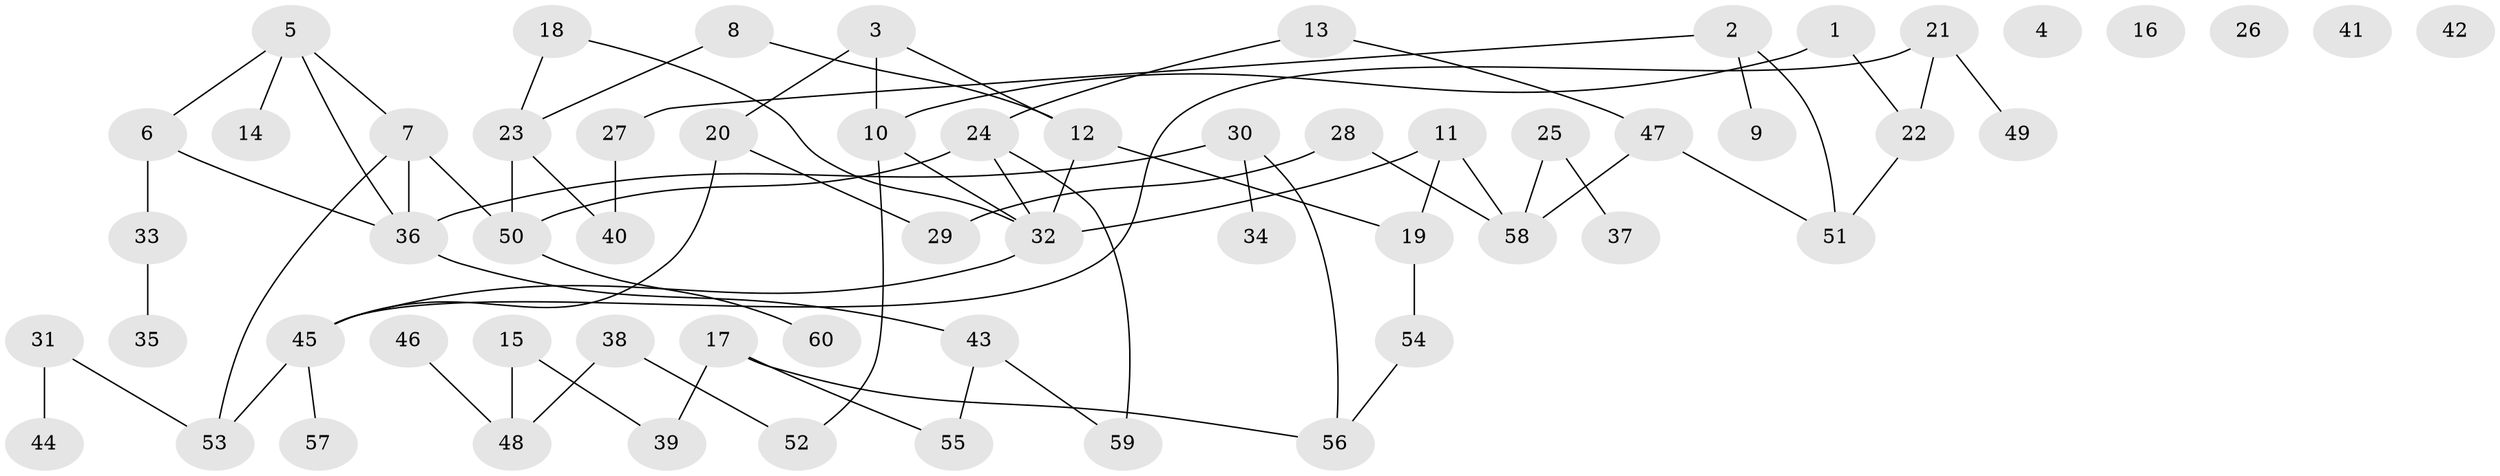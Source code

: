 // coarse degree distribution, {3: 0.2619047619047619, 2: 0.2619047619047619, 4: 0.14285714285714285, 0: 0.11904761904761904, 6: 0.047619047619047616, 1: 0.14285714285714285, 9: 0.023809523809523808}
// Generated by graph-tools (version 1.1) at 2025/23/03/03/25 07:23:25]
// undirected, 60 vertices, 71 edges
graph export_dot {
graph [start="1"]
  node [color=gray90,style=filled];
  1;
  2;
  3;
  4;
  5;
  6;
  7;
  8;
  9;
  10;
  11;
  12;
  13;
  14;
  15;
  16;
  17;
  18;
  19;
  20;
  21;
  22;
  23;
  24;
  25;
  26;
  27;
  28;
  29;
  30;
  31;
  32;
  33;
  34;
  35;
  36;
  37;
  38;
  39;
  40;
  41;
  42;
  43;
  44;
  45;
  46;
  47;
  48;
  49;
  50;
  51;
  52;
  53;
  54;
  55;
  56;
  57;
  58;
  59;
  60;
  1 -- 10;
  1 -- 22;
  2 -- 9;
  2 -- 27;
  2 -- 51;
  3 -- 10;
  3 -- 12;
  3 -- 20;
  5 -- 6;
  5 -- 7;
  5 -- 14;
  5 -- 36;
  6 -- 33;
  6 -- 36;
  7 -- 36;
  7 -- 50;
  7 -- 53;
  8 -- 12;
  8 -- 23;
  10 -- 32;
  10 -- 52;
  11 -- 19;
  11 -- 32;
  11 -- 58;
  12 -- 19;
  12 -- 32;
  13 -- 24;
  13 -- 47;
  15 -- 39;
  15 -- 48;
  17 -- 39;
  17 -- 55;
  17 -- 56;
  18 -- 23;
  18 -- 32;
  19 -- 54;
  20 -- 29;
  20 -- 45;
  21 -- 22;
  21 -- 45;
  21 -- 49;
  22 -- 51;
  23 -- 40;
  23 -- 50;
  24 -- 32;
  24 -- 50;
  24 -- 59;
  25 -- 37;
  25 -- 58;
  27 -- 40;
  28 -- 29;
  28 -- 58;
  30 -- 34;
  30 -- 36;
  30 -- 56;
  31 -- 44;
  31 -- 53;
  32 -- 45;
  33 -- 35;
  36 -- 43;
  38 -- 48;
  38 -- 52;
  43 -- 55;
  43 -- 59;
  45 -- 53;
  45 -- 57;
  46 -- 48;
  47 -- 51;
  47 -- 58;
  50 -- 60;
  54 -- 56;
}
